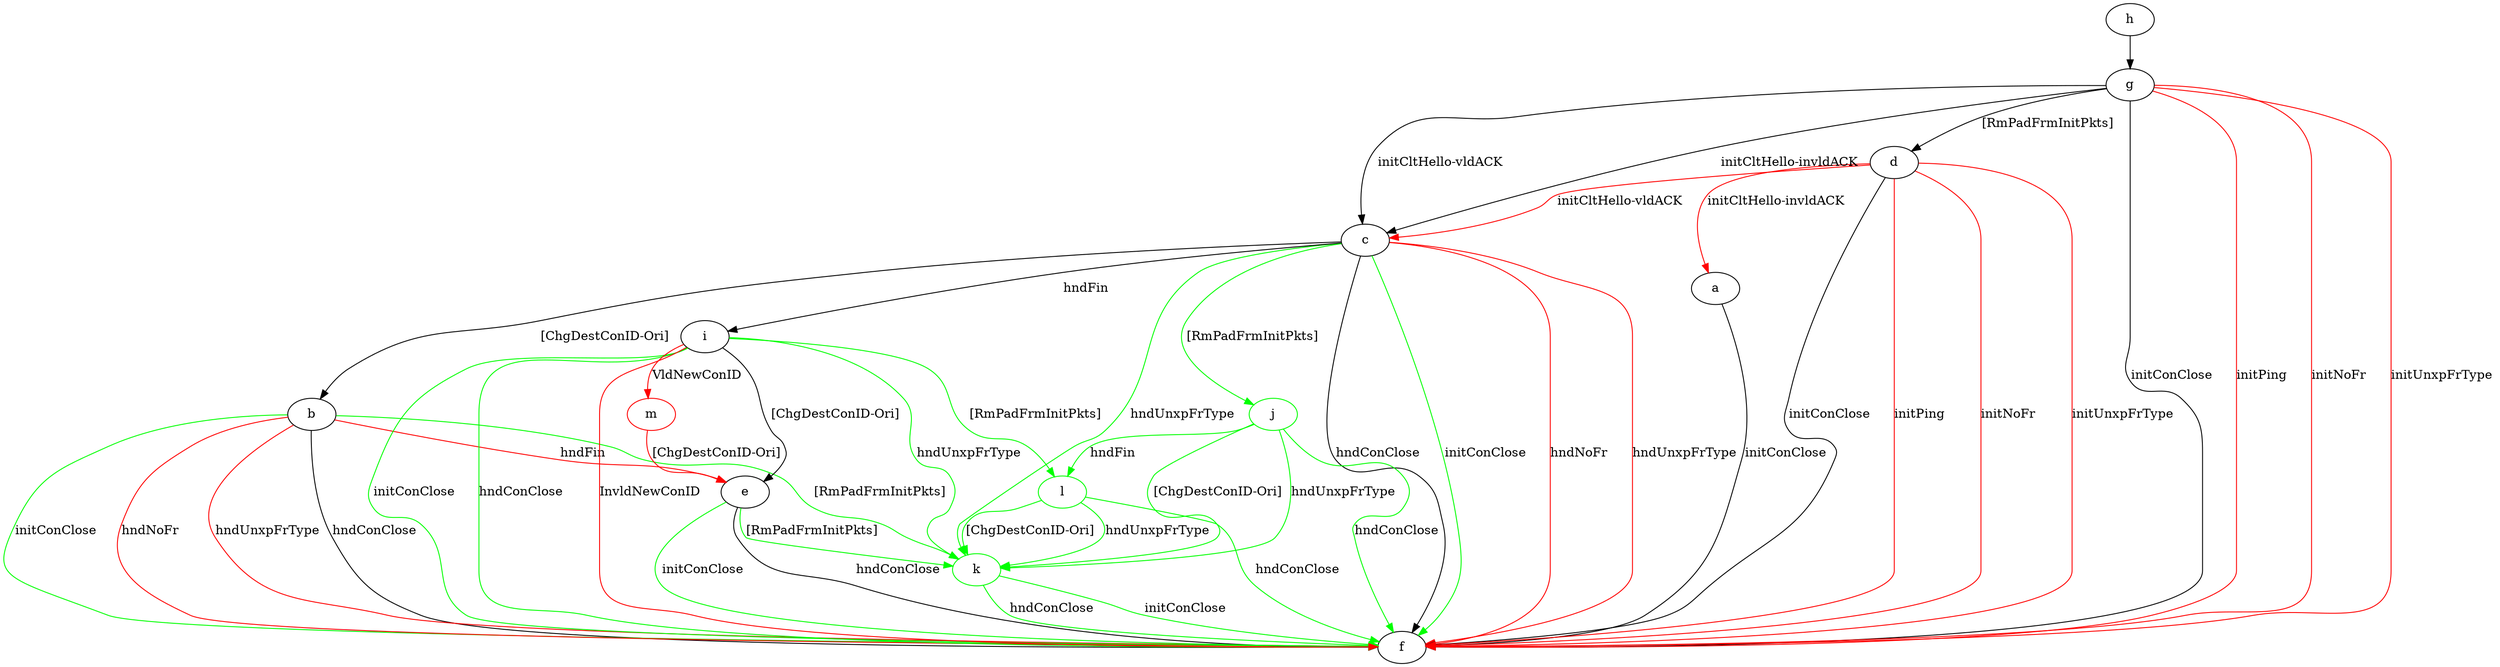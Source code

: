 digraph "" {
	a -> f	[key=0,
		label="initConClose "];
	b -> e	[key=0,
		color=red,
		label="hndFin "];
	b -> f	[key=0,
		label="hndConClose "];
	b -> f	[key=1,
		color=green,
		label="initConClose "];
	b -> f	[key=2,
		color=red,
		label="hndNoFr "];
	b -> f	[key=3,
		color=red,
		label="hndUnxpFrType "];
	k	[color=green];
	b -> k	[key=0,
		color=green,
		label="[RmPadFrmInitPkts] "];
	c -> b	[key=0,
		label="[ChgDestConID-Ori] "];
	c -> f	[key=0,
		label="hndConClose "];
	c -> f	[key=1,
		color=green,
		label="initConClose "];
	c -> f	[key=2,
		color=red,
		label="hndNoFr "];
	c -> f	[key=3,
		color=red,
		label="hndUnxpFrType "];
	c -> i	[key=0,
		label="hndFin "];
	j	[color=green];
	c -> j	[key=0,
		color=green,
		label="[RmPadFrmInitPkts] "];
	c -> k	[key=0,
		color=green,
		label="hndUnxpFrType "];
	d -> a	[key=0,
		color=red,
		label="initCltHello-invldACK "];
	d -> c	[key=0,
		color=red,
		label="initCltHello-vldACK "];
	d -> f	[key=0,
		label="initConClose "];
	d -> f	[key=1,
		color=red,
		label="initPing "];
	d -> f	[key=2,
		color=red,
		label="initNoFr "];
	d -> f	[key=3,
		color=red,
		label="initUnxpFrType "];
	e -> f	[key=0,
		label="hndConClose "];
	e -> f	[key=1,
		color=green,
		label="initConClose "];
	e -> k	[key=0,
		color=green,
		label="[RmPadFrmInitPkts] "];
	g -> c	[key=0,
		label="initCltHello-vldACK "];
	g -> c	[key=1,
		label="initCltHello-invldACK "];
	g -> d	[key=0,
		label="[RmPadFrmInitPkts] "];
	g -> f	[key=0,
		label="initConClose "];
	g -> f	[key=1,
		color=red,
		label="initPing "];
	g -> f	[key=2,
		color=red,
		label="initNoFr "];
	g -> f	[key=3,
		color=red,
		label="initUnxpFrType "];
	h -> g	[key=0];
	i -> e	[key=0,
		label="[ChgDestConID-Ori] "];
	i -> f	[key=0,
		color=green,
		label="initConClose "];
	i -> f	[key=1,
		color=green,
		label="hndConClose "];
	i -> f	[key=2,
		color=red,
		label="InvldNewConID "];
	i -> k	[key=0,
		color=green,
		label="hndUnxpFrType "];
	l	[color=green];
	i -> l	[key=0,
		color=green,
		label="[RmPadFrmInitPkts] "];
	m	[color=red];
	i -> m	[key=0,
		color=red,
		label="VldNewConID "];
	j -> f	[key=0,
		color=green,
		label="hndConClose "];
	j -> k	[key=0,
		color=green,
		label="hndUnxpFrType "];
	j -> k	[key=1,
		color=green,
		label="[ChgDestConID-Ori] "];
	j -> l	[key=0,
		color=green,
		label="hndFin "];
	k -> f	[key=0,
		color=green,
		label="initConClose "];
	k -> f	[key=1,
		color=green,
		label="hndConClose "];
	l -> f	[key=0,
		color=green,
		label="hndConClose "];
	l -> k	[key=0,
		color=green,
		label="hndUnxpFrType "];
	l -> k	[key=1,
		color=green,
		label="[ChgDestConID-Ori] "];
	m -> e	[key=0,
		color=red,
		label="[ChgDestConID-Ori] "];
}
